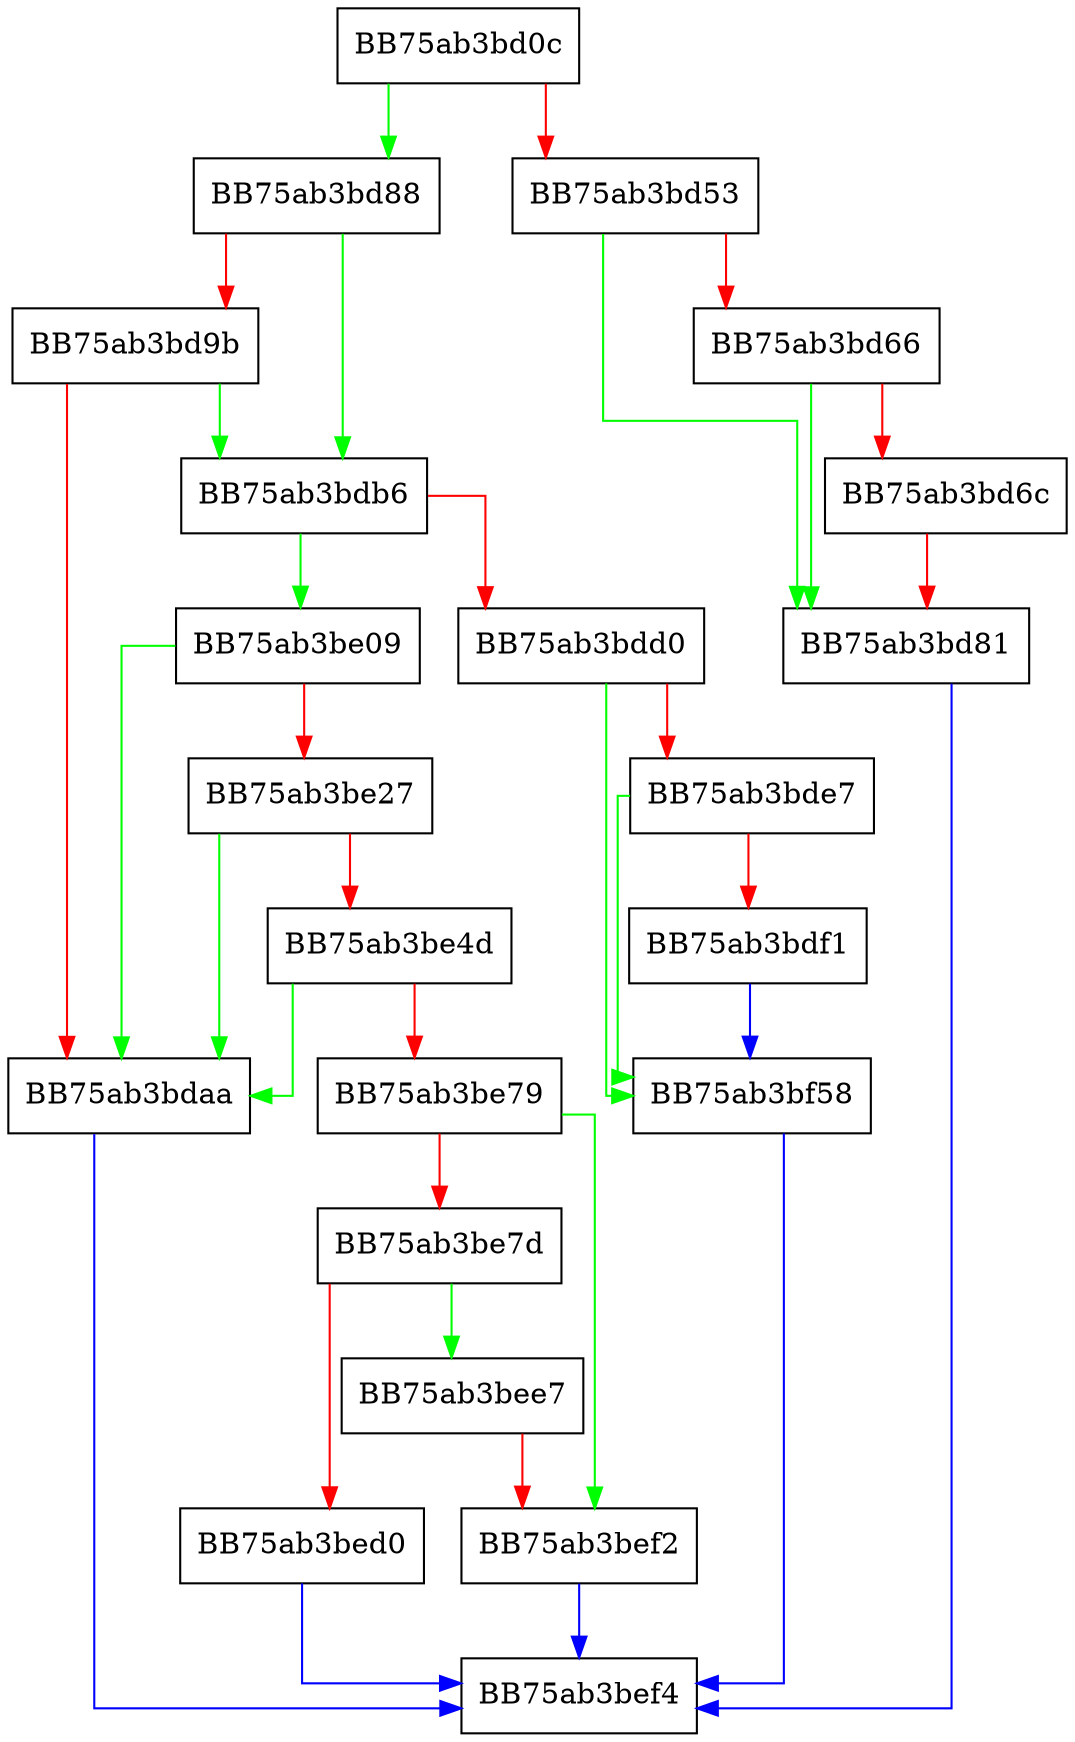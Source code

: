 digraph AddVolumeMountInformation {
  node [shape="box"];
  graph [splines=ortho];
  BB75ab3bd0c -> BB75ab3bd88 [color="green"];
  BB75ab3bd0c -> BB75ab3bd53 [color="red"];
  BB75ab3bd53 -> BB75ab3bd81 [color="green"];
  BB75ab3bd53 -> BB75ab3bd66 [color="red"];
  BB75ab3bd66 -> BB75ab3bd81 [color="green"];
  BB75ab3bd66 -> BB75ab3bd6c [color="red"];
  BB75ab3bd6c -> BB75ab3bd81 [color="red"];
  BB75ab3bd81 -> BB75ab3bef4 [color="blue"];
  BB75ab3bd88 -> BB75ab3bdb6 [color="green"];
  BB75ab3bd88 -> BB75ab3bd9b [color="red"];
  BB75ab3bd9b -> BB75ab3bdb6 [color="green"];
  BB75ab3bd9b -> BB75ab3bdaa [color="red"];
  BB75ab3bdaa -> BB75ab3bef4 [color="blue"];
  BB75ab3bdb6 -> BB75ab3be09 [color="green"];
  BB75ab3bdb6 -> BB75ab3bdd0 [color="red"];
  BB75ab3bdd0 -> BB75ab3bf58 [color="green"];
  BB75ab3bdd0 -> BB75ab3bde7 [color="red"];
  BB75ab3bde7 -> BB75ab3bf58 [color="green"];
  BB75ab3bde7 -> BB75ab3bdf1 [color="red"];
  BB75ab3bdf1 -> BB75ab3bf58 [color="blue"];
  BB75ab3be09 -> BB75ab3bdaa [color="green"];
  BB75ab3be09 -> BB75ab3be27 [color="red"];
  BB75ab3be27 -> BB75ab3bdaa [color="green"];
  BB75ab3be27 -> BB75ab3be4d [color="red"];
  BB75ab3be4d -> BB75ab3bdaa [color="green"];
  BB75ab3be4d -> BB75ab3be79 [color="red"];
  BB75ab3be79 -> BB75ab3bef2 [color="green"];
  BB75ab3be79 -> BB75ab3be7d [color="red"];
  BB75ab3be7d -> BB75ab3bee7 [color="green"];
  BB75ab3be7d -> BB75ab3bed0 [color="red"];
  BB75ab3bed0 -> BB75ab3bef4 [color="blue"];
  BB75ab3bee7 -> BB75ab3bef2 [color="red"];
  BB75ab3bef2 -> BB75ab3bef4 [color="blue"];
  BB75ab3bf58 -> BB75ab3bef4 [color="blue"];
}